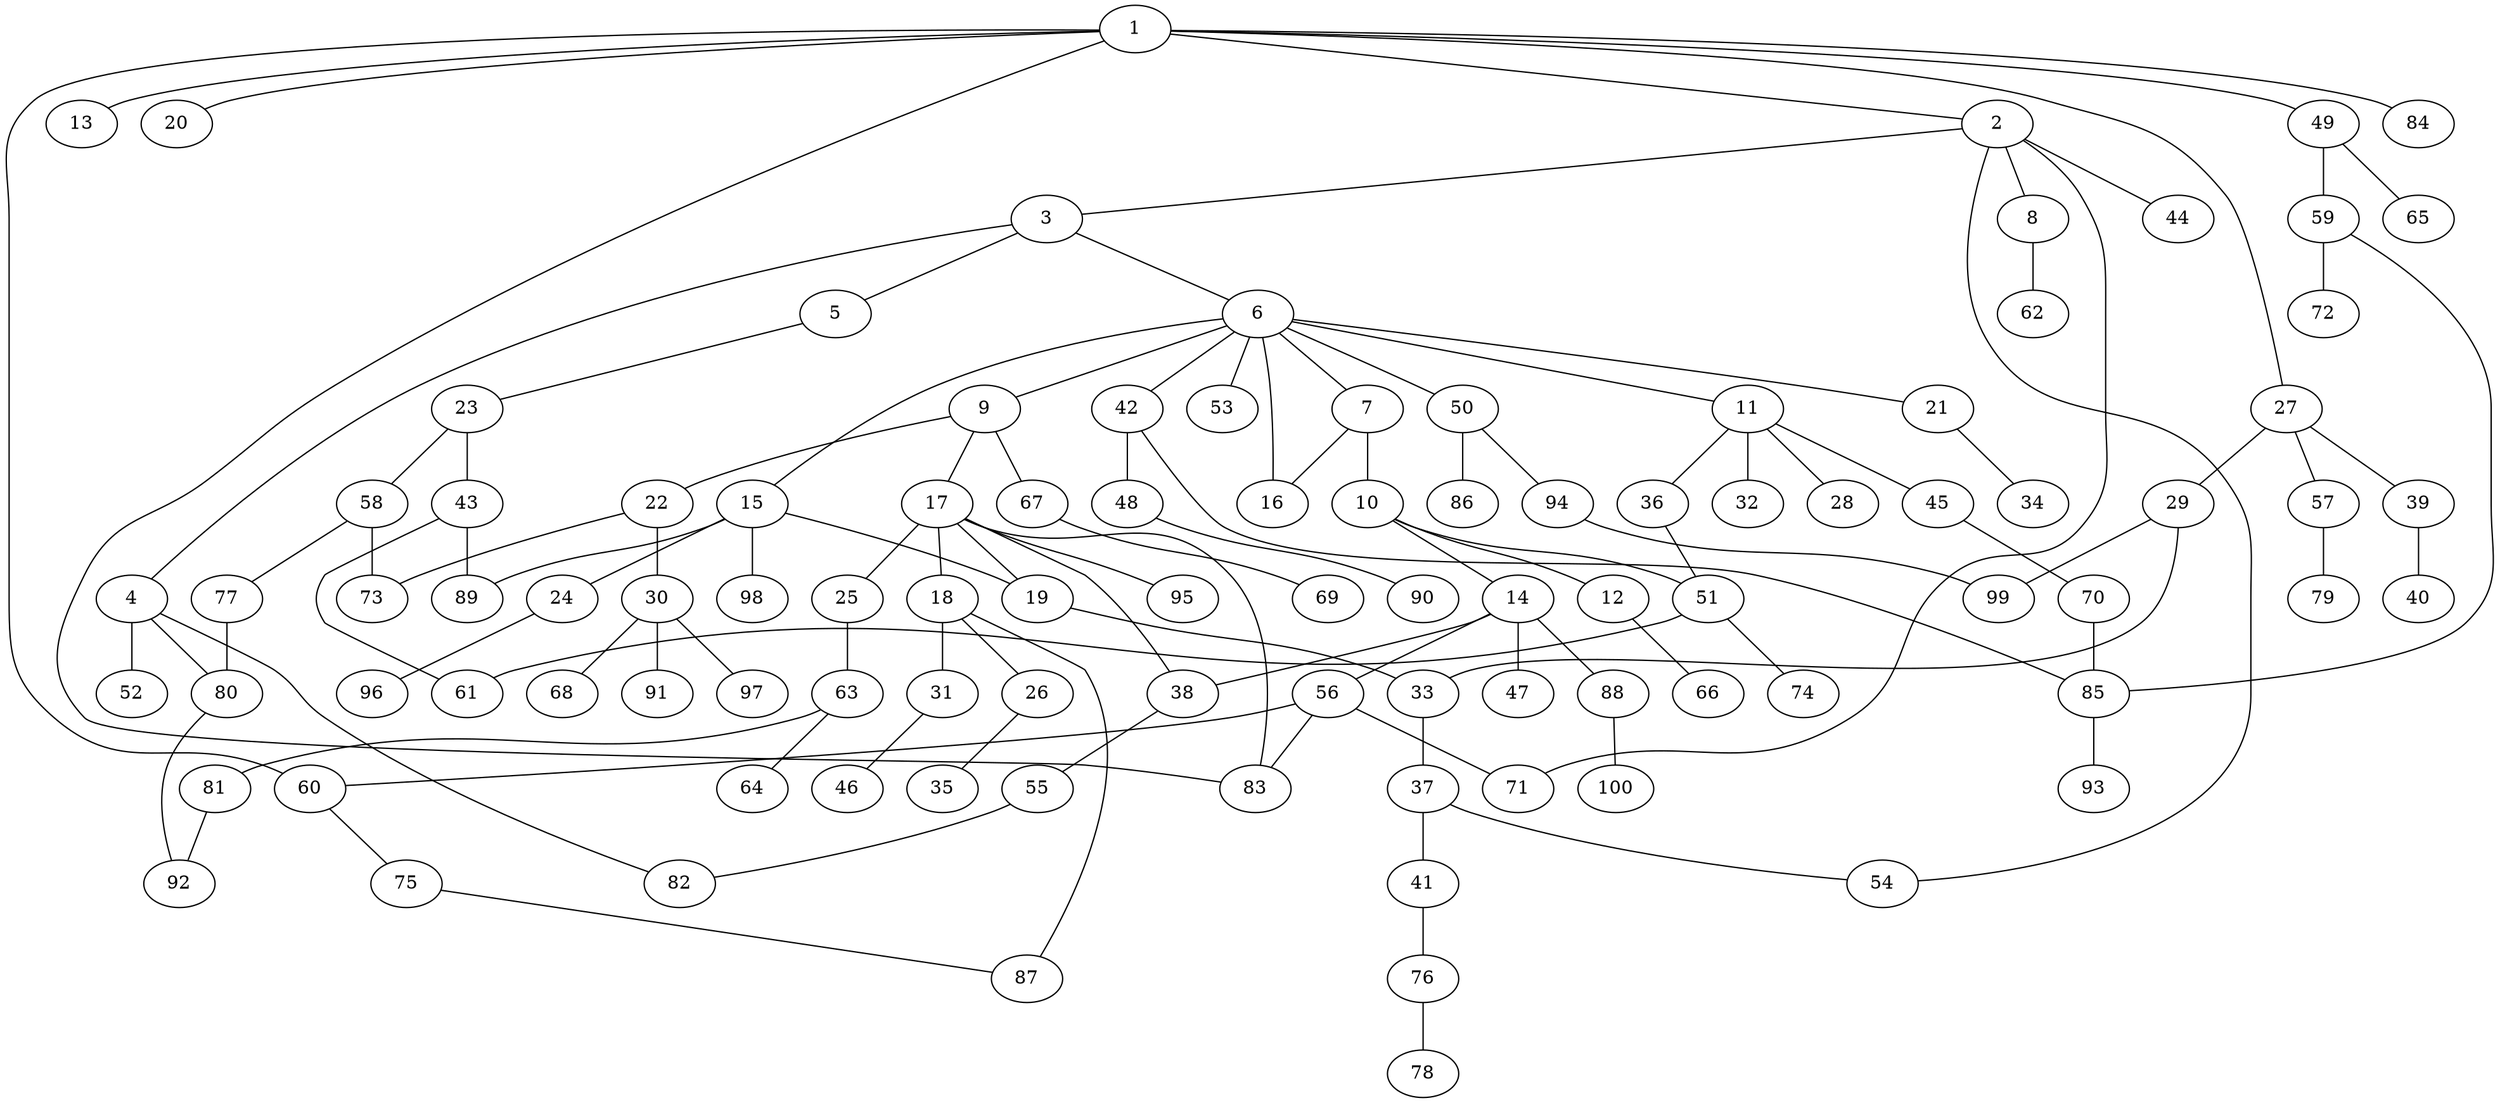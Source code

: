 graph graphname {1--2
1--13
1--20
1--27
1--49
1--60
1--83
1--84
2--3
2--8
2--44
2--54
2--71
3--4
3--5
3--6
4--52
4--80
4--82
5--23
6--7
6--9
6--11
6--15
6--16
6--21
6--42
6--50
6--53
7--10
7--16
8--62
9--17
9--22
9--67
10--12
10--14
10--51
11--28
11--32
11--36
11--45
12--66
14--38
14--47
14--56
14--88
15--19
15--24
15--89
15--98
17--18
17--19
17--25
17--38
17--83
17--95
18--26
18--31
18--87
19--33
21--34
22--30
22--73
23--43
23--58
24--96
25--63
26--35
27--29
27--39
27--57
29--33
29--99
30--68
30--91
30--97
31--46
33--37
36--51
37--41
37--54
38--55
39--40
41--76
42--48
42--85
43--61
43--89
45--70
48--90
49--59
49--65
50--86
50--94
51--61
51--74
55--82
56--60
56--71
56--83
57--79
58--73
58--77
59--72
59--85
60--75
63--64
63--81
67--69
70--85
75--87
76--78
77--80
80--92
81--92
85--93
88--100
94--99
}